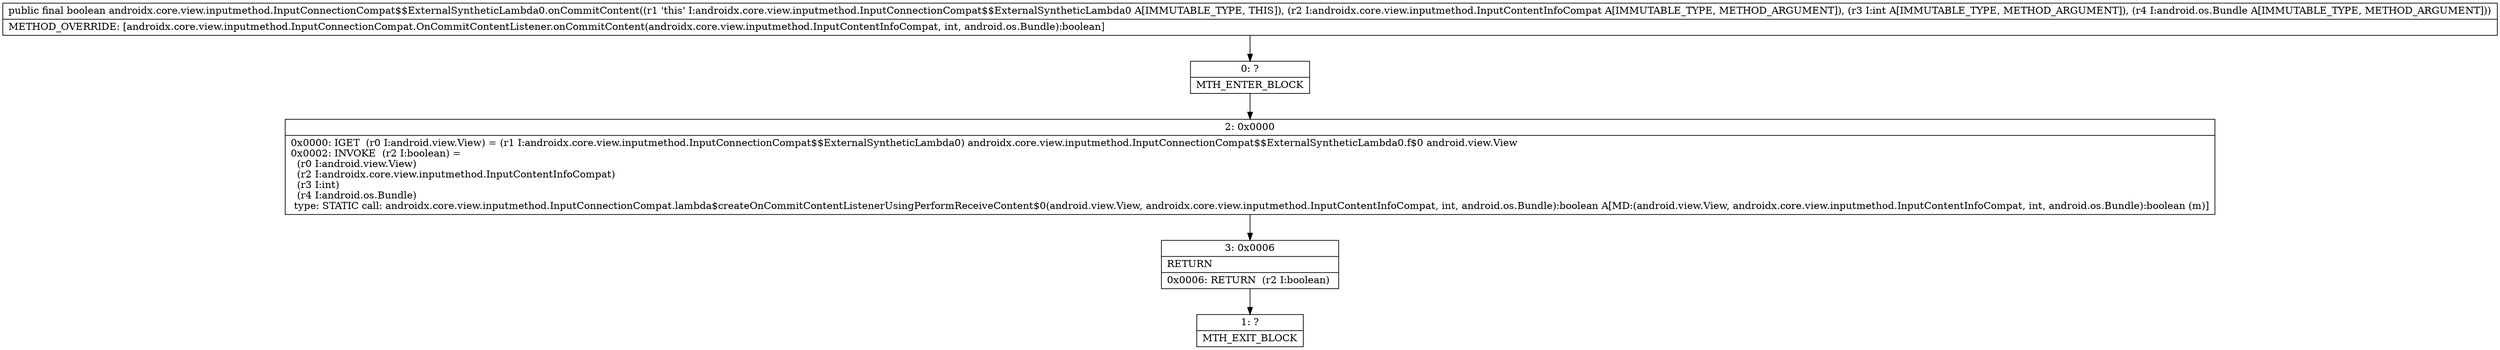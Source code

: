 digraph "CFG forandroidx.core.view.inputmethod.InputConnectionCompat$$ExternalSyntheticLambda0.onCommitContent(Landroidx\/core\/view\/inputmethod\/InputContentInfoCompat;ILandroid\/os\/Bundle;)Z" {
Node_0 [shape=record,label="{0\:\ ?|MTH_ENTER_BLOCK\l}"];
Node_2 [shape=record,label="{2\:\ 0x0000|0x0000: IGET  (r0 I:android.view.View) = (r1 I:androidx.core.view.inputmethod.InputConnectionCompat$$ExternalSyntheticLambda0) androidx.core.view.inputmethod.InputConnectionCompat$$ExternalSyntheticLambda0.f$0 android.view.View \l0x0002: INVOKE  (r2 I:boolean) = \l  (r0 I:android.view.View)\l  (r2 I:androidx.core.view.inputmethod.InputContentInfoCompat)\l  (r3 I:int)\l  (r4 I:android.os.Bundle)\l type: STATIC call: androidx.core.view.inputmethod.InputConnectionCompat.lambda$createOnCommitContentListenerUsingPerformReceiveContent$0(android.view.View, androidx.core.view.inputmethod.InputContentInfoCompat, int, android.os.Bundle):boolean A[MD:(android.view.View, androidx.core.view.inputmethod.InputContentInfoCompat, int, android.os.Bundle):boolean (m)]\l}"];
Node_3 [shape=record,label="{3\:\ 0x0006|RETURN\l|0x0006: RETURN  (r2 I:boolean) \l}"];
Node_1 [shape=record,label="{1\:\ ?|MTH_EXIT_BLOCK\l}"];
MethodNode[shape=record,label="{public final boolean androidx.core.view.inputmethod.InputConnectionCompat$$ExternalSyntheticLambda0.onCommitContent((r1 'this' I:androidx.core.view.inputmethod.InputConnectionCompat$$ExternalSyntheticLambda0 A[IMMUTABLE_TYPE, THIS]), (r2 I:androidx.core.view.inputmethod.InputContentInfoCompat A[IMMUTABLE_TYPE, METHOD_ARGUMENT]), (r3 I:int A[IMMUTABLE_TYPE, METHOD_ARGUMENT]), (r4 I:android.os.Bundle A[IMMUTABLE_TYPE, METHOD_ARGUMENT]))  | METHOD_OVERRIDE: [androidx.core.view.inputmethod.InputConnectionCompat.OnCommitContentListener.onCommitContent(androidx.core.view.inputmethod.InputContentInfoCompat, int, android.os.Bundle):boolean]\l}"];
MethodNode -> Node_0;Node_0 -> Node_2;
Node_2 -> Node_3;
Node_3 -> Node_1;
}

